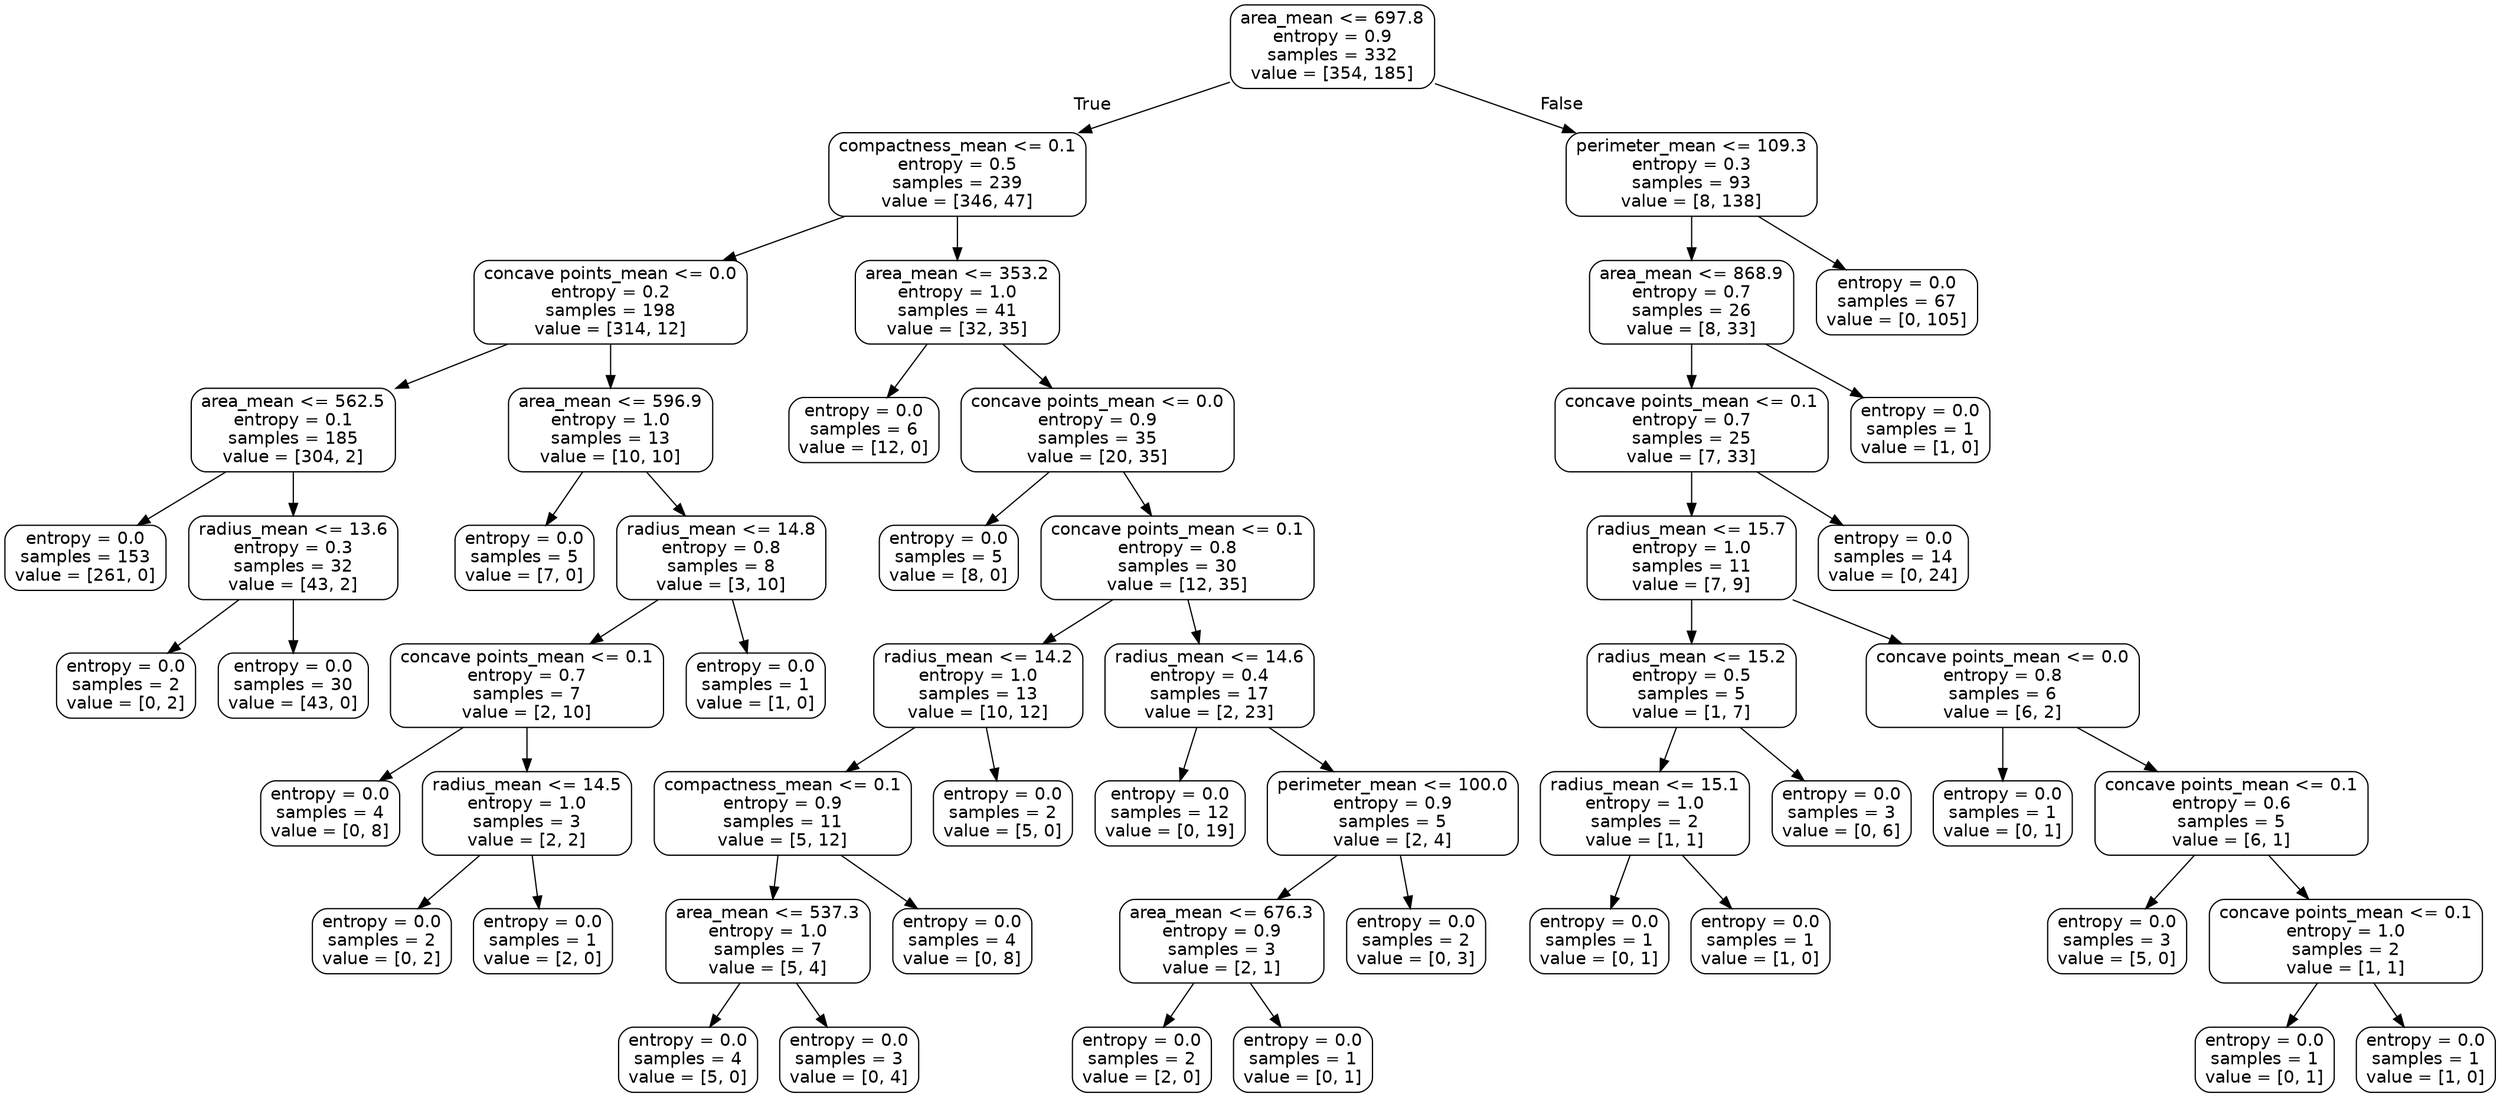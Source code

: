 digraph Tree {
node [shape=box, style="rounded", color="black", fontname="helvetica"] ;
edge [fontname="helvetica"] ;
0 [label="area_mean <= 697.8\nentropy = 0.9\nsamples = 332\nvalue = [354, 185]"] ;
1 [label="compactness_mean <= 0.1\nentropy = 0.5\nsamples = 239\nvalue = [346, 47]"] ;
0 -> 1 [labeldistance=2.5, labelangle=45, headlabel="True"] ;
2 [label="concave points_mean <= 0.0\nentropy = 0.2\nsamples = 198\nvalue = [314, 12]"] ;
1 -> 2 ;
3 [label="area_mean <= 562.5\nentropy = 0.1\nsamples = 185\nvalue = [304, 2]"] ;
2 -> 3 ;
4 [label="entropy = 0.0\nsamples = 153\nvalue = [261, 0]"] ;
3 -> 4 ;
5 [label="radius_mean <= 13.6\nentropy = 0.3\nsamples = 32\nvalue = [43, 2]"] ;
3 -> 5 ;
6 [label="entropy = 0.0\nsamples = 2\nvalue = [0, 2]"] ;
5 -> 6 ;
7 [label="entropy = 0.0\nsamples = 30\nvalue = [43, 0]"] ;
5 -> 7 ;
8 [label="area_mean <= 596.9\nentropy = 1.0\nsamples = 13\nvalue = [10, 10]"] ;
2 -> 8 ;
9 [label="entropy = 0.0\nsamples = 5\nvalue = [7, 0]"] ;
8 -> 9 ;
10 [label="radius_mean <= 14.8\nentropy = 0.8\nsamples = 8\nvalue = [3, 10]"] ;
8 -> 10 ;
11 [label="concave points_mean <= 0.1\nentropy = 0.7\nsamples = 7\nvalue = [2, 10]"] ;
10 -> 11 ;
12 [label="entropy = 0.0\nsamples = 4\nvalue = [0, 8]"] ;
11 -> 12 ;
13 [label="radius_mean <= 14.5\nentropy = 1.0\nsamples = 3\nvalue = [2, 2]"] ;
11 -> 13 ;
14 [label="entropy = 0.0\nsamples = 2\nvalue = [0, 2]"] ;
13 -> 14 ;
15 [label="entropy = 0.0\nsamples = 1\nvalue = [2, 0]"] ;
13 -> 15 ;
16 [label="entropy = 0.0\nsamples = 1\nvalue = [1, 0]"] ;
10 -> 16 ;
17 [label="area_mean <= 353.2\nentropy = 1.0\nsamples = 41\nvalue = [32, 35]"] ;
1 -> 17 ;
18 [label="entropy = 0.0\nsamples = 6\nvalue = [12, 0]"] ;
17 -> 18 ;
19 [label="concave points_mean <= 0.0\nentropy = 0.9\nsamples = 35\nvalue = [20, 35]"] ;
17 -> 19 ;
20 [label="entropy = 0.0\nsamples = 5\nvalue = [8, 0]"] ;
19 -> 20 ;
21 [label="concave points_mean <= 0.1\nentropy = 0.8\nsamples = 30\nvalue = [12, 35]"] ;
19 -> 21 ;
22 [label="radius_mean <= 14.2\nentropy = 1.0\nsamples = 13\nvalue = [10, 12]"] ;
21 -> 22 ;
23 [label="compactness_mean <= 0.1\nentropy = 0.9\nsamples = 11\nvalue = [5, 12]"] ;
22 -> 23 ;
24 [label="area_mean <= 537.3\nentropy = 1.0\nsamples = 7\nvalue = [5, 4]"] ;
23 -> 24 ;
25 [label="entropy = 0.0\nsamples = 4\nvalue = [5, 0]"] ;
24 -> 25 ;
26 [label="entropy = 0.0\nsamples = 3\nvalue = [0, 4]"] ;
24 -> 26 ;
27 [label="entropy = 0.0\nsamples = 4\nvalue = [0, 8]"] ;
23 -> 27 ;
28 [label="entropy = 0.0\nsamples = 2\nvalue = [5, 0]"] ;
22 -> 28 ;
29 [label="radius_mean <= 14.6\nentropy = 0.4\nsamples = 17\nvalue = [2, 23]"] ;
21 -> 29 ;
30 [label="entropy = 0.0\nsamples = 12\nvalue = [0, 19]"] ;
29 -> 30 ;
31 [label="perimeter_mean <= 100.0\nentropy = 0.9\nsamples = 5\nvalue = [2, 4]"] ;
29 -> 31 ;
32 [label="area_mean <= 676.3\nentropy = 0.9\nsamples = 3\nvalue = [2, 1]"] ;
31 -> 32 ;
33 [label="entropy = 0.0\nsamples = 2\nvalue = [2, 0]"] ;
32 -> 33 ;
34 [label="entropy = 0.0\nsamples = 1\nvalue = [0, 1]"] ;
32 -> 34 ;
35 [label="entropy = 0.0\nsamples = 2\nvalue = [0, 3]"] ;
31 -> 35 ;
36 [label="perimeter_mean <= 109.3\nentropy = 0.3\nsamples = 93\nvalue = [8, 138]"] ;
0 -> 36 [labeldistance=2.5, labelangle=-45, headlabel="False"] ;
37 [label="area_mean <= 868.9\nentropy = 0.7\nsamples = 26\nvalue = [8, 33]"] ;
36 -> 37 ;
38 [label="concave points_mean <= 0.1\nentropy = 0.7\nsamples = 25\nvalue = [7, 33]"] ;
37 -> 38 ;
39 [label="radius_mean <= 15.7\nentropy = 1.0\nsamples = 11\nvalue = [7, 9]"] ;
38 -> 39 ;
40 [label="radius_mean <= 15.2\nentropy = 0.5\nsamples = 5\nvalue = [1, 7]"] ;
39 -> 40 ;
41 [label="radius_mean <= 15.1\nentropy = 1.0\nsamples = 2\nvalue = [1, 1]"] ;
40 -> 41 ;
42 [label="entropy = 0.0\nsamples = 1\nvalue = [0, 1]"] ;
41 -> 42 ;
43 [label="entropy = 0.0\nsamples = 1\nvalue = [1, 0]"] ;
41 -> 43 ;
44 [label="entropy = 0.0\nsamples = 3\nvalue = [0, 6]"] ;
40 -> 44 ;
45 [label="concave points_mean <= 0.0\nentropy = 0.8\nsamples = 6\nvalue = [6, 2]"] ;
39 -> 45 ;
46 [label="entropy = 0.0\nsamples = 1\nvalue = [0, 1]"] ;
45 -> 46 ;
47 [label="concave points_mean <= 0.1\nentropy = 0.6\nsamples = 5\nvalue = [6, 1]"] ;
45 -> 47 ;
48 [label="entropy = 0.0\nsamples = 3\nvalue = [5, 0]"] ;
47 -> 48 ;
49 [label="concave points_mean <= 0.1\nentropy = 1.0\nsamples = 2\nvalue = [1, 1]"] ;
47 -> 49 ;
50 [label="entropy = 0.0\nsamples = 1\nvalue = [0, 1]"] ;
49 -> 50 ;
51 [label="entropy = 0.0\nsamples = 1\nvalue = [1, 0]"] ;
49 -> 51 ;
52 [label="entropy = 0.0\nsamples = 14\nvalue = [0, 24]"] ;
38 -> 52 ;
53 [label="entropy = 0.0\nsamples = 1\nvalue = [1, 0]"] ;
37 -> 53 ;
54 [label="entropy = 0.0\nsamples = 67\nvalue = [0, 105]"] ;
36 -> 54 ;
}